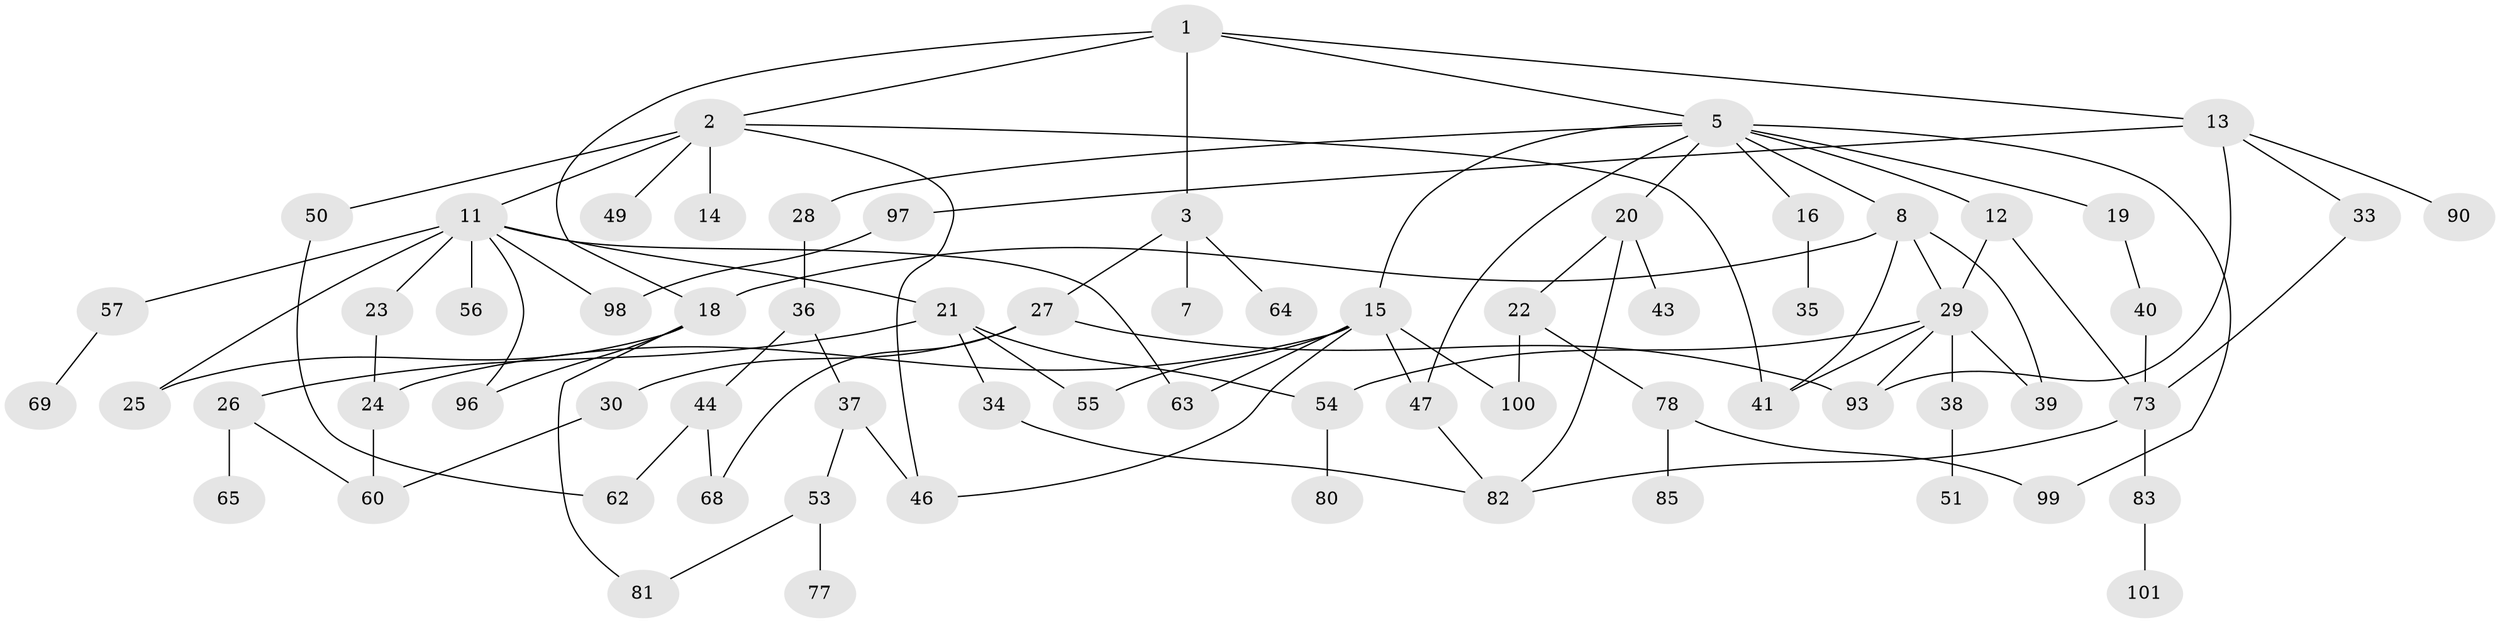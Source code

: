 // original degree distribution, {5: 0.04854368932038835, 4: 0.07766990291262135, 3: 0.1941747572815534, 6: 0.04854368932038835, 2: 0.33980582524271846, 1: 0.27184466019417475, 10: 0.009708737864077669, 7: 0.009708737864077669}
// Generated by graph-tools (version 1.1) at 2025/41/03/06/25 10:41:27]
// undirected, 69 vertices, 97 edges
graph export_dot {
graph [start="1"]
  node [color=gray90,style=filled];
  1 [super="+66"];
  2 [super="+6"];
  3 [super="+4"];
  5 [super="+9"];
  7 [super="+10"];
  8 [super="+52"];
  11 [super="+42"];
  12;
  13 [super="+86"];
  14;
  15 [super="+17"];
  16;
  18 [super="+31"];
  19;
  20;
  21 [super="+32"];
  22 [super="+76"];
  23;
  24 [super="+67"];
  25;
  26 [super="+84"];
  27 [super="+95"];
  28;
  29 [super="+48"];
  30;
  33;
  34 [super="+59"];
  35;
  36 [super="+87"];
  37;
  38 [super="+45"];
  39;
  40 [super="+70"];
  41;
  43;
  44 [super="+88"];
  46 [super="+71"];
  47 [super="+94"];
  49;
  50;
  51 [super="+61"];
  53 [super="+58"];
  54 [super="+89"];
  55;
  56;
  57 [super="+75"];
  60;
  62 [super="+74"];
  63 [super="+72"];
  64;
  65;
  68;
  69;
  73 [super="+79"];
  77;
  78 [super="+91"];
  80;
  81;
  82 [super="+92"];
  83 [super="+103"];
  85;
  90;
  93;
  96;
  97;
  98;
  99 [super="+102"];
  100;
  101;
  1 -- 2;
  1 -- 3;
  1 -- 5;
  1 -- 13;
  1 -- 18;
  2 -- 50;
  2 -- 49;
  2 -- 41;
  2 -- 11;
  2 -- 14;
  2 -- 46;
  3 -- 7;
  3 -- 64;
  3 -- 27;
  5 -- 8;
  5 -- 15;
  5 -- 20;
  5 -- 16;
  5 -- 19;
  5 -- 12;
  5 -- 28;
  5 -- 99;
  5 -- 47;
  8 -- 18;
  8 -- 39;
  8 -- 41;
  8 -- 29;
  11 -- 21;
  11 -- 23;
  11 -- 56;
  11 -- 57;
  11 -- 25;
  11 -- 96;
  11 -- 98;
  11 -- 63;
  12 -- 29;
  12 -- 73;
  13 -- 33;
  13 -- 90;
  13 -- 97;
  13 -- 93;
  15 -- 47;
  15 -- 55;
  15 -- 63;
  15 -- 100;
  15 -- 24;
  15 -- 46;
  16 -- 35;
  18 -- 25;
  18 -- 81;
  18 -- 96;
  19 -- 40;
  20 -- 22;
  20 -- 43;
  20 -- 82;
  21 -- 26;
  21 -- 54;
  21 -- 55;
  21 -- 34;
  22 -- 78;
  22 -- 100;
  23 -- 24;
  24 -- 60;
  26 -- 60;
  26 -- 65;
  27 -- 30;
  27 -- 68;
  27 -- 93;
  28 -- 36;
  29 -- 38;
  29 -- 93;
  29 -- 41;
  29 -- 54;
  29 -- 39;
  30 -- 60;
  33 -- 73;
  34 -- 82;
  36 -- 37;
  36 -- 44;
  37 -- 46;
  37 -- 53;
  38 -- 51;
  40 -- 73;
  44 -- 62;
  44 -- 68;
  47 -- 82;
  50 -- 62;
  53 -- 77;
  53 -- 81;
  54 -- 80;
  57 -- 69;
  73 -- 82;
  73 -- 83;
  78 -- 85;
  78 -- 99;
  83 -- 101;
  97 -- 98;
}
